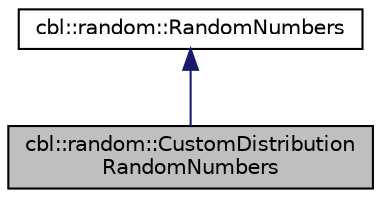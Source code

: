 digraph "cbl::random::CustomDistributionRandomNumbers"
{
  edge [fontname="Helvetica",fontsize="10",labelfontname="Helvetica",labelfontsize="10"];
  node [fontname="Helvetica",fontsize="10",shape=record];
  Node0 [label="cbl::random::CustomDistribution\lRandomNumbers",height=0.2,width=0.4,color="black", fillcolor="grey75", style="filled", fontcolor="black"];
  Node1 -> Node0 [dir="back",color="midnightblue",fontsize="10",style="solid",fontname="Helvetica"];
  Node1 [label="cbl::random::RandomNumbers",height=0.2,width=0.4,color="black", fillcolor="white", style="filled",URL="$df/dff/classcbl_1_1random_1_1RandomNumbers.html",tooltip="The class RandomNumbers. "];
}
